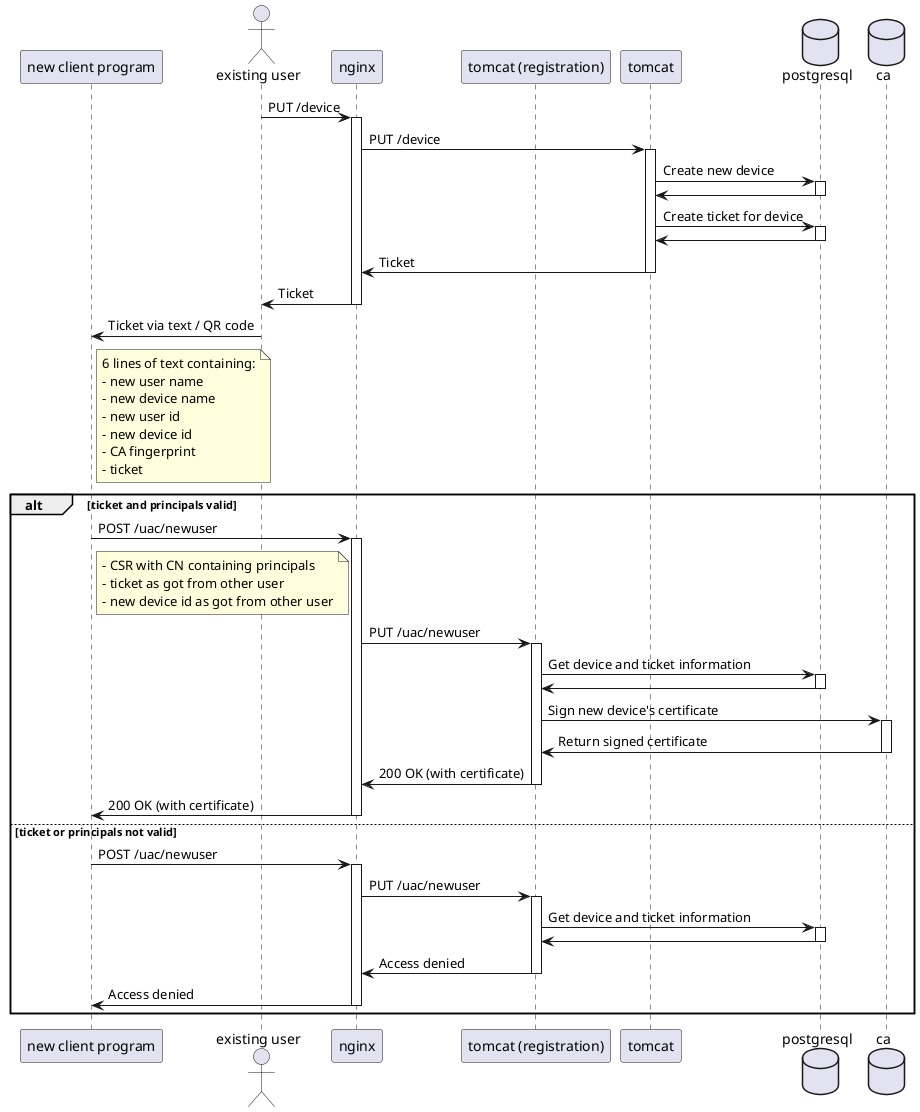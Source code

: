 @startuml

participant "new client program"
actor "existing user"
participant nginx
participant "tomcat (registration)"
participant tomcat
database postgresql
database ca

"existing user" -> nginx : PUT /device
activate nginx

nginx -> tomcat : PUT /device
activate tomcat

tomcat -> postgresql : Create new device
activate postgresql

postgresql -> tomcat
deactivate postgresql

tomcat -> postgresql : Create ticket for device
activate postgresql

postgresql -> tomcat
deactivate postgresql

tomcat -> nginx : Ticket
deactivate tomcat

nginx -> "existing user" : Ticket
deactivate nginx

"existing user" -> "new client program" : Ticket via text / QR code
note right of "new client program"
6 lines of text containing:
- new user name
- new device name
- new user id
- new device id
- CA fingerprint
- ticket
end note

alt ticket and principals valid

"new client program" -> nginx : POST /uac/newuser
note right of "new client program"
- CSR with CN containing principals
- ticket as got from other user
- new device id as got from other user
end note
activate nginx

nginx -> "tomcat (registration)" : PUT /uac/newuser
activate "tomcat (registration)"

"tomcat (registration)" -> postgresql : Get device and ticket information
activate postgresql

postgresql -> "tomcat (registration)"
deactivate postgresql

"tomcat (registration)" -> ca : Sign new device's certificate
activate ca

ca -> "tomcat (registration)" : Return signed certificate
deactivate ca

"tomcat (registration)" -> nginx : 200 OK (with certificate)
deactivate "tomcat (registration)"

nginx -> "new client program" : 200 OK (with certificate)
deactivate nginx

else ticket or principals not valid

"new client program" -> nginx : POST /uac/newuser
activate nginx

nginx -> "tomcat (registration)" : PUT /uac/newuser
activate "tomcat (registration)"

"tomcat (registration)" -> postgresql : Get device and ticket information
activate postgresql

postgresql -> "tomcat (registration)"
deactivate postgresql

"tomcat (registration)" -> nginx : Access denied
deactivate "tomcat (registration)"

nginx -> "new client program" : Access denied
deactivate nginx

end

@enduml
